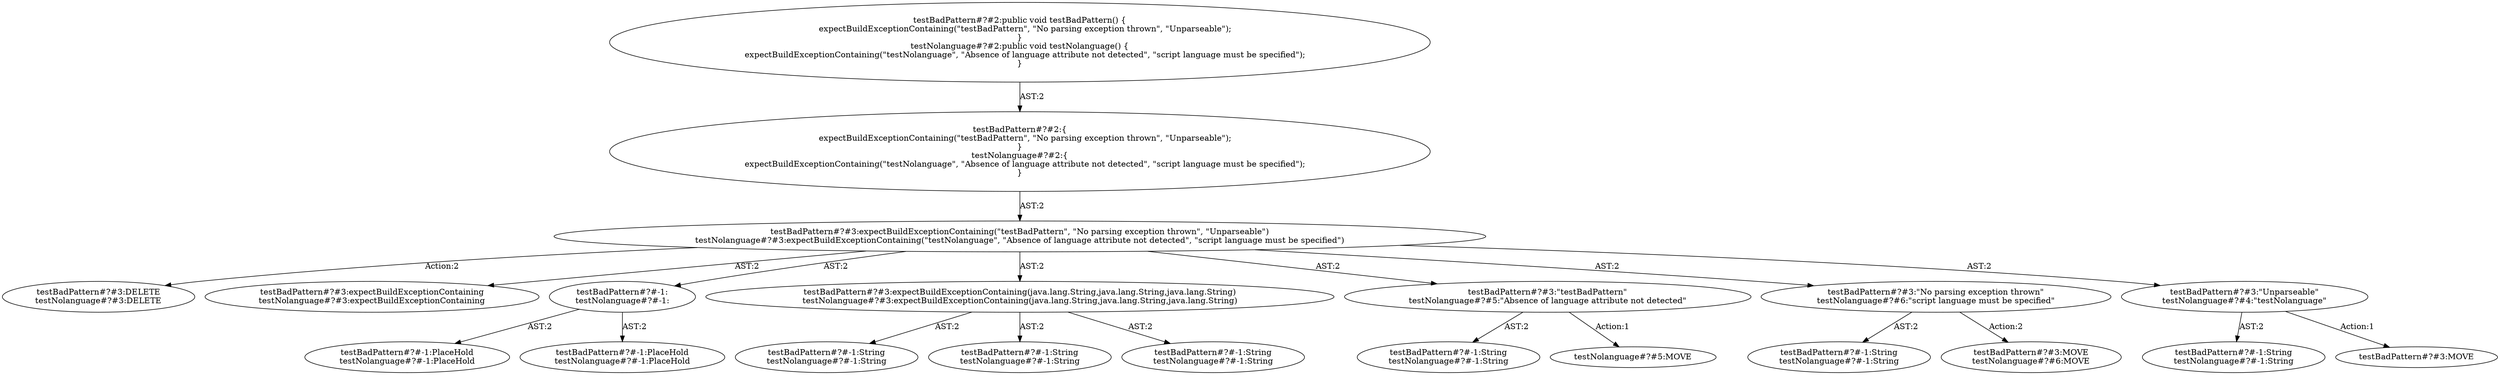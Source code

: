 digraph "Pattern" {
0 [label="testBadPattern#?#3:DELETE
testNolanguage#?#3:DELETE" shape=ellipse]
1 [label="testBadPattern#?#3:expectBuildExceptionContaining(\"testBadPattern\", \"No parsing exception thrown\", \"Unparseable\")
testNolanguage#?#3:expectBuildExceptionContaining(\"testNolanguage\", \"Absence of language attribute not detected\", \"script language must be specified\")" shape=ellipse]
2 [label="testBadPattern#?#2:\{
    expectBuildExceptionContaining(\"testBadPattern\", \"No parsing exception thrown\", \"Unparseable\");
\}
testNolanguage#?#2:\{
    expectBuildExceptionContaining(\"testNolanguage\", \"Absence of language attribute not detected\", \"script language must be specified\");
\}" shape=ellipse]
3 [label="testBadPattern#?#2:public void testBadPattern() \{
    expectBuildExceptionContaining(\"testBadPattern\", \"No parsing exception thrown\", \"Unparseable\");
\}
testNolanguage#?#2:public void testNolanguage() \{
    expectBuildExceptionContaining(\"testNolanguage\", \"Absence of language attribute not detected\", \"script language must be specified\");
\}" shape=ellipse]
4 [label="testBadPattern#?#3:expectBuildExceptionContaining
testNolanguage#?#3:expectBuildExceptionContaining" shape=ellipse]
5 [label="testBadPattern#?#-1:
testNolanguage#?#-1:" shape=ellipse]
6 [label="testBadPattern#?#-1:PlaceHold
testNolanguage#?#-1:PlaceHold" shape=ellipse]
7 [label="testBadPattern#?#-1:PlaceHold
testNolanguage#?#-1:PlaceHold" shape=ellipse]
8 [label="testBadPattern#?#3:expectBuildExceptionContaining(java.lang.String,java.lang.String,java.lang.String)
testNolanguage#?#3:expectBuildExceptionContaining(java.lang.String,java.lang.String,java.lang.String)" shape=ellipse]
9 [label="testBadPattern#?#-1:String
testNolanguage#?#-1:String" shape=ellipse]
10 [label="testBadPattern#?#-1:String
testNolanguage#?#-1:String" shape=ellipse]
11 [label="testBadPattern#?#-1:String
testNolanguage#?#-1:String" shape=ellipse]
12 [label="testBadPattern#?#3:\"testBadPattern\"
testNolanguage#?#5:\"Absence of language attribute not detected\"" shape=ellipse]
13 [label="testBadPattern#?#-1:String
testNolanguage#?#-1:String" shape=ellipse]
14 [label="testBadPattern#?#3:\"No parsing exception thrown\"
testNolanguage#?#6:\"script language must be specified\"" shape=ellipse]
15 [label="testBadPattern#?#-1:String
testNolanguage#?#-1:String" shape=ellipse]
16 [label="testBadPattern#?#3:MOVE
testNolanguage#?#6:MOVE" shape=ellipse]
17 [label="testBadPattern#?#3:\"Unparseable\"
testNolanguage#?#4:\"testNolanguage\"" shape=ellipse]
18 [label="testBadPattern#?#-1:String
testNolanguage#?#-1:String" shape=ellipse]
19 [label="testBadPattern#?#3:MOVE" shape=ellipse]
20 [label="testNolanguage#?#5:MOVE" shape=ellipse]
1 -> 0 [label="Action:2"];
1 -> 4 [label="AST:2"];
1 -> 5 [label="AST:2"];
1 -> 8 [label="AST:2"];
1 -> 12 [label="AST:2"];
1 -> 14 [label="AST:2"];
1 -> 17 [label="AST:2"];
2 -> 1 [label="AST:2"];
3 -> 2 [label="AST:2"];
5 -> 6 [label="AST:2"];
5 -> 7 [label="AST:2"];
8 -> 9 [label="AST:2"];
8 -> 10 [label="AST:2"];
8 -> 11 [label="AST:2"];
12 -> 13 [label="AST:2"];
12 -> 20 [label="Action:1"];
14 -> 15 [label="AST:2"];
14 -> 16 [label="Action:2"];
17 -> 18 [label="AST:2"];
17 -> 19 [label="Action:1"];
}